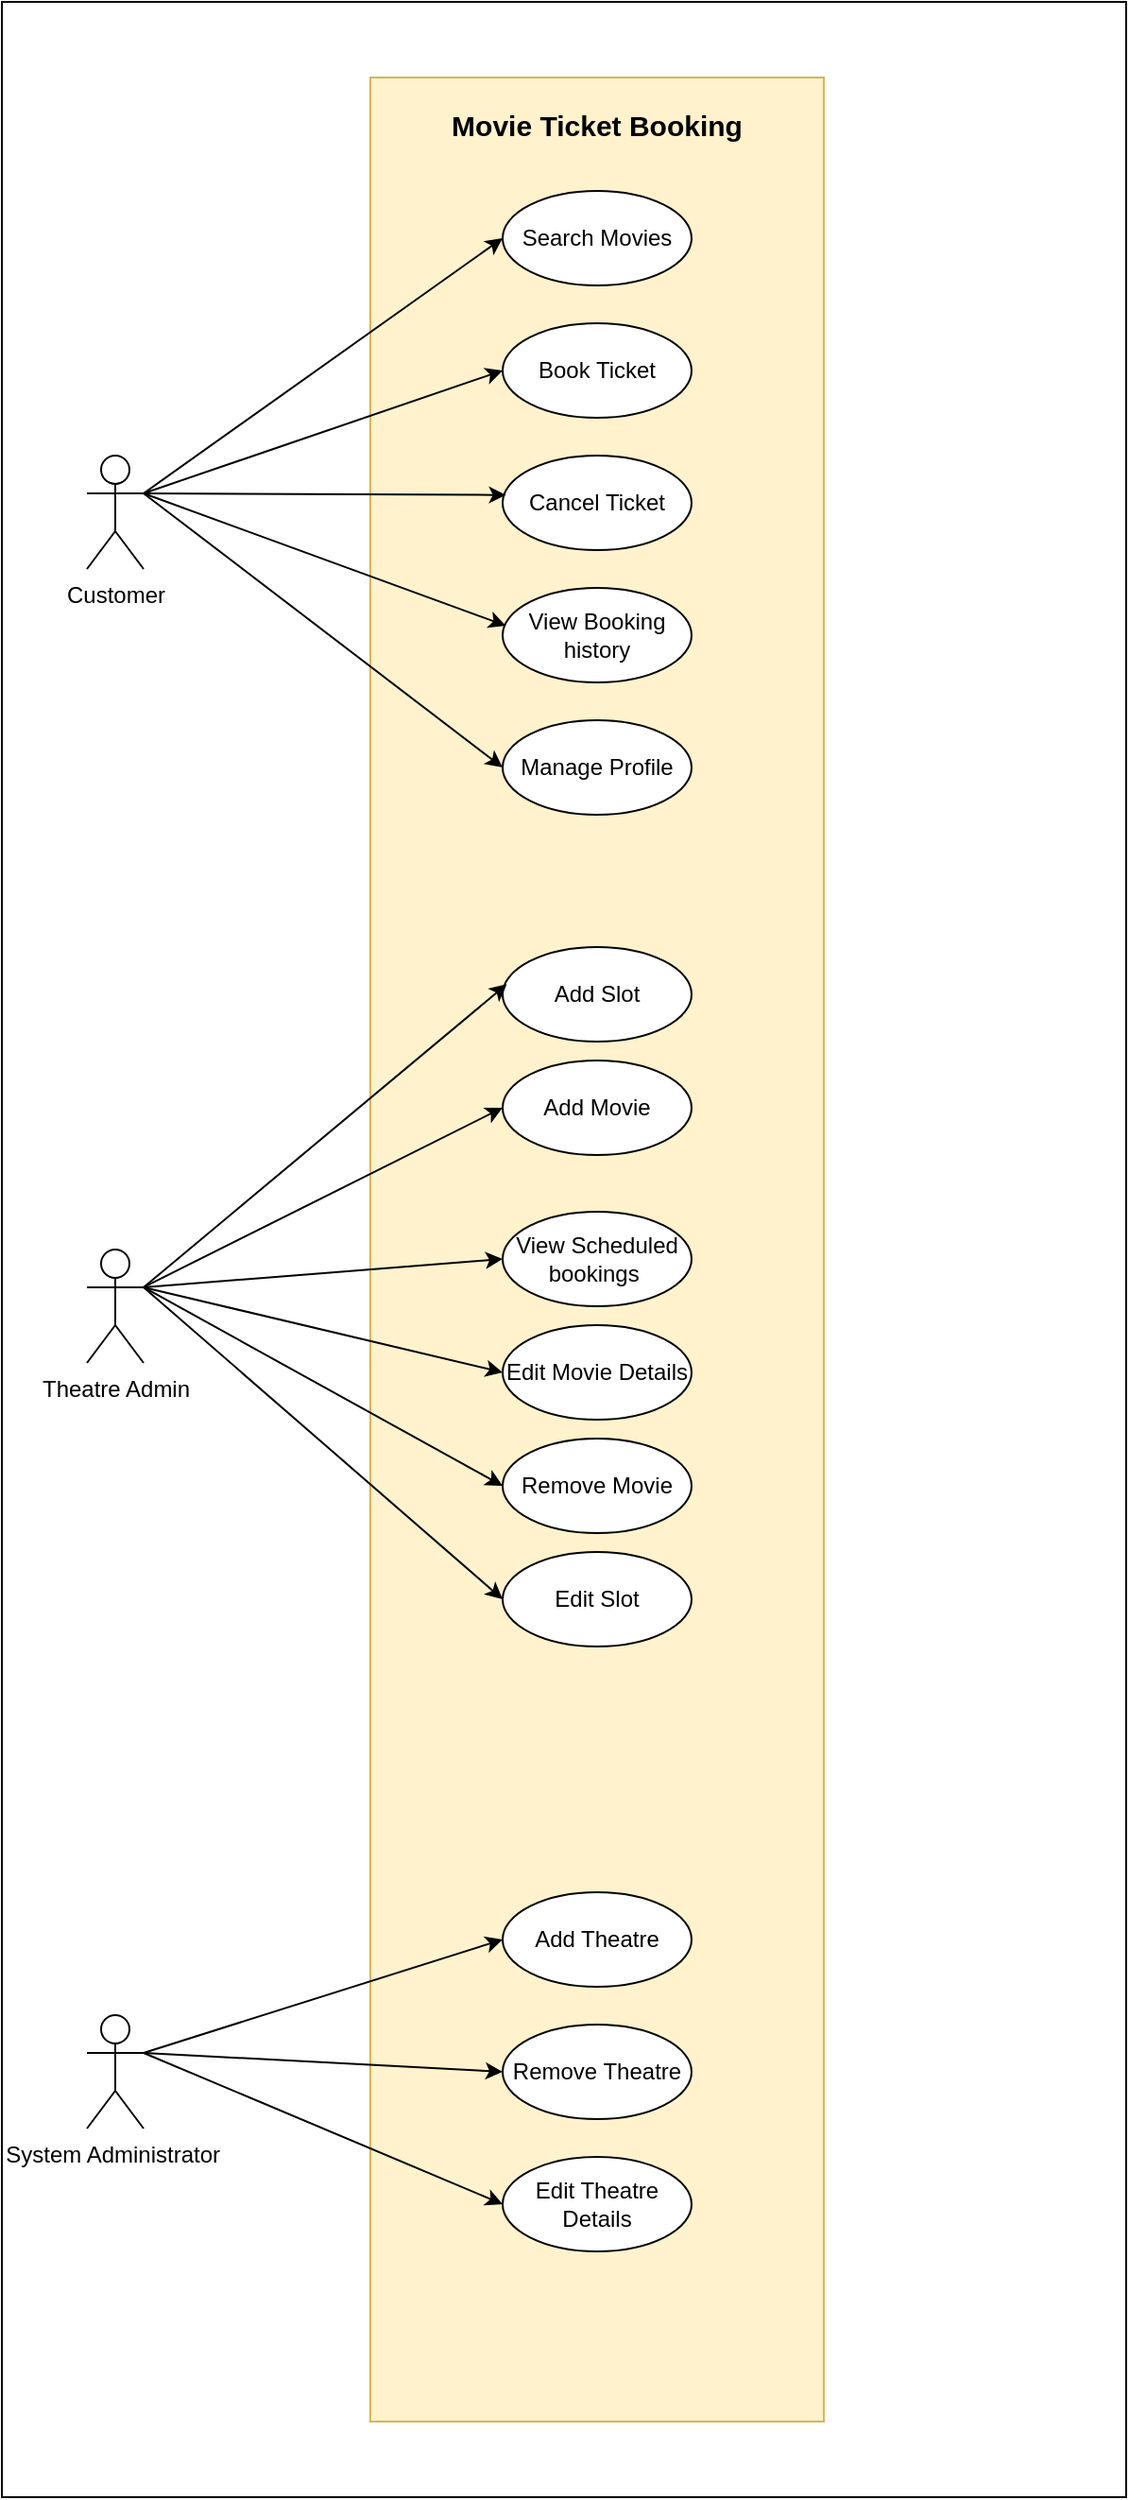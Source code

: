 <mxfile version="23.1.1" type="github" pages="2">
  <diagram name="Page-1" id="rpOGyQDT9RvItj2ISRuF">
    <mxGraphModel dx="1137" dy="676" grid="1" gridSize="10" guides="1" tooltips="1" connect="1" arrows="1" fold="1" page="1" pageScale="1" pageWidth="827" pageHeight="1169" math="0" shadow="0">
      <root>
        <mxCell id="0" />
        <mxCell id="1" parent="0" />
        <mxCell id="u0Y3Z8oXqT2Pup6am5xu-15" value="" style="rounded=0;whiteSpace=wrap;html=1;" parent="1" vertex="1">
          <mxGeometry x="155" width="595" height="1320" as="geometry" />
        </mxCell>
        <mxCell id="ArjMrXQ489HIKMiuhsJ--1" value="" style="rounded=0;whiteSpace=wrap;html=1;fillColor=#fff2cc;strokeColor=#d6b656;" parent="1" vertex="1">
          <mxGeometry x="350" y="40" width="240" height="1240" as="geometry" />
        </mxCell>
        <mxCell id="ArjMrXQ489HIKMiuhsJ--2" value="&lt;b&gt;&lt;font style=&quot;font-size: 15px;&quot;&gt;Movie Ticket Booking&lt;/font&gt;&lt;/b&gt;" style="text;html=1;strokeColor=none;fillColor=none;align=center;verticalAlign=middle;whiteSpace=wrap;rounded=0;" parent="1" vertex="1">
          <mxGeometry x="380" y="50" width="180" height="30" as="geometry" />
        </mxCell>
        <mxCell id="ArjMrXQ489HIKMiuhsJ--3" value="Customer&lt;br&gt;" style="shape=umlActor;verticalLabelPosition=bottom;verticalAlign=top;html=1;outlineConnect=0;comic=0;" parent="1" vertex="1">
          <mxGeometry x="200" y="240" width="30" height="60" as="geometry" />
        </mxCell>
        <mxCell id="ArjMrXQ489HIKMiuhsJ--4" value="Search Movies" style="ellipse;whiteSpace=wrap;html=1;" parent="1" vertex="1">
          <mxGeometry x="420" y="100" width="100" height="50" as="geometry" />
        </mxCell>
        <mxCell id="ArjMrXQ489HIKMiuhsJ--5" value="Book Ticket" style="ellipse;whiteSpace=wrap;html=1;" parent="1" vertex="1">
          <mxGeometry x="420" y="170" width="100" height="50" as="geometry" />
        </mxCell>
        <mxCell id="ArjMrXQ489HIKMiuhsJ--6" value="Cancel Ticket" style="ellipse;whiteSpace=wrap;html=1;" parent="1" vertex="1">
          <mxGeometry x="420" y="240" width="100" height="50" as="geometry" />
        </mxCell>
        <mxCell id="ArjMrXQ489HIKMiuhsJ--7" value="" style="endArrow=classic;html=1;rounded=0;entryX=0;entryY=0.5;entryDx=0;entryDy=0;exitX=1;exitY=0.333;exitDx=0;exitDy=0;exitPerimeter=0;" parent="1" source="ArjMrXQ489HIKMiuhsJ--3" target="ArjMrXQ489HIKMiuhsJ--4" edge="1">
          <mxGeometry width="50" height="50" relative="1" as="geometry">
            <mxPoint x="240" y="200" as="sourcePoint" />
            <mxPoint x="290" y="150" as="targetPoint" />
          </mxGeometry>
        </mxCell>
        <mxCell id="ArjMrXQ489HIKMiuhsJ--8" value="" style="endArrow=classic;html=1;rounded=0;exitX=1;exitY=0.333;exitDx=0;exitDy=0;exitPerimeter=0;entryX=0;entryY=0.5;entryDx=0;entryDy=0;" parent="1" source="ArjMrXQ489HIKMiuhsJ--3" target="ArjMrXQ489HIKMiuhsJ--5" edge="1">
          <mxGeometry width="50" height="50" relative="1" as="geometry">
            <mxPoint x="410" y="270" as="sourcePoint" />
            <mxPoint x="460" y="220" as="targetPoint" />
          </mxGeometry>
        </mxCell>
        <mxCell id="ArjMrXQ489HIKMiuhsJ--9" value="" style="endArrow=classic;html=1;rounded=0;exitX=1;exitY=0.333;exitDx=0;exitDy=0;exitPerimeter=0;entryX=0.018;entryY=0.417;entryDx=0;entryDy=0;entryPerimeter=0;" parent="1" source="ArjMrXQ489HIKMiuhsJ--3" target="ArjMrXQ489HIKMiuhsJ--6" edge="1">
          <mxGeometry width="50" height="50" relative="1" as="geometry">
            <mxPoint x="410" y="270" as="sourcePoint" />
            <mxPoint x="460" y="220" as="targetPoint" />
          </mxGeometry>
        </mxCell>
        <mxCell id="ArjMrXQ489HIKMiuhsJ--10" value="Manage Profile" style="ellipse;whiteSpace=wrap;html=1;" parent="1" vertex="1">
          <mxGeometry x="420" y="380" width="100" height="50" as="geometry" />
        </mxCell>
        <mxCell id="ArjMrXQ489HIKMiuhsJ--11" value="View Booking history" style="ellipse;whiteSpace=wrap;html=1;" parent="1" vertex="1">
          <mxGeometry x="420" y="310" width="100" height="50" as="geometry" />
        </mxCell>
        <mxCell id="ArjMrXQ489HIKMiuhsJ--12" value="" style="endArrow=classic;html=1;rounded=0;entryX=0;entryY=0.5;entryDx=0;entryDy=0;exitX=1;exitY=0.333;exitDx=0;exitDy=0;exitPerimeter=0;" parent="1" source="ArjMrXQ489HIKMiuhsJ--3" target="ArjMrXQ489HIKMiuhsJ--10" edge="1">
          <mxGeometry width="50" height="50" relative="1" as="geometry">
            <mxPoint x="240" y="200" as="sourcePoint" />
            <mxPoint x="460" y="290" as="targetPoint" />
          </mxGeometry>
        </mxCell>
        <mxCell id="ArjMrXQ489HIKMiuhsJ--13" value="" style="endArrow=classic;html=1;rounded=0;entryX=0.017;entryY=0.4;entryDx=0;entryDy=0;entryPerimeter=0;exitX=1;exitY=0.333;exitDx=0;exitDy=0;exitPerimeter=0;" parent="1" source="ArjMrXQ489HIKMiuhsJ--3" target="ArjMrXQ489HIKMiuhsJ--11" edge="1">
          <mxGeometry width="50" height="50" relative="1" as="geometry">
            <mxPoint x="240" y="200" as="sourcePoint" />
            <mxPoint x="460" y="290" as="targetPoint" />
          </mxGeometry>
        </mxCell>
        <mxCell id="ArjMrXQ489HIKMiuhsJ--19" value="Theatre Admin" style="shape=umlActor;verticalLabelPosition=bottom;verticalAlign=top;html=1;outlineConnect=0;" parent="1" vertex="1">
          <mxGeometry x="200" y="660" width="30" height="60" as="geometry" />
        </mxCell>
        <mxCell id="ArjMrXQ489HIKMiuhsJ--20" value="Add Movie" style="ellipse;whiteSpace=wrap;html=1;" parent="1" vertex="1">
          <mxGeometry x="420" y="560" width="100" height="50" as="geometry" />
        </mxCell>
        <mxCell id="ArjMrXQ489HIKMiuhsJ--21" value="Remove Movie" style="ellipse;whiteSpace=wrap;html=1;" parent="1" vertex="1">
          <mxGeometry x="420" y="760" width="100" height="50" as="geometry" />
        </mxCell>
        <mxCell id="ArjMrXQ489HIKMiuhsJ--22" value="" style="endArrow=classic;html=1;rounded=0;exitX=1;exitY=0.333;exitDx=0;exitDy=0;exitPerimeter=0;entryX=0;entryY=0.5;entryDx=0;entryDy=0;" parent="1" source="ArjMrXQ489HIKMiuhsJ--19" target="ArjMrXQ489HIKMiuhsJ--20" edge="1">
          <mxGeometry width="50" height="50" relative="1" as="geometry">
            <mxPoint x="410" y="550" as="sourcePoint" />
            <mxPoint x="460" y="500" as="targetPoint" />
          </mxGeometry>
        </mxCell>
        <mxCell id="ArjMrXQ489HIKMiuhsJ--23" value="" style="endArrow=classic;html=1;rounded=0;exitX=1;exitY=0.333;exitDx=0;exitDy=0;exitPerimeter=0;entryX=0;entryY=0.5;entryDx=0;entryDy=0;" parent="1" source="ArjMrXQ489HIKMiuhsJ--19" target="ArjMrXQ489HIKMiuhsJ--21" edge="1">
          <mxGeometry width="50" height="50" relative="1" as="geometry">
            <mxPoint x="410" y="550" as="sourcePoint" />
            <mxPoint x="460" y="500" as="targetPoint" />
          </mxGeometry>
        </mxCell>
        <mxCell id="ArjMrXQ489HIKMiuhsJ--24" value="Edit Movie Details" style="ellipse;whiteSpace=wrap;html=1;" parent="1" vertex="1">
          <mxGeometry x="420" y="700" width="100" height="50" as="geometry" />
        </mxCell>
        <mxCell id="ArjMrXQ489HIKMiuhsJ--25" value="" style="endArrow=classic;html=1;rounded=0;exitX=1;exitY=0.333;exitDx=0;exitDy=0;exitPerimeter=0;entryX=0;entryY=0.5;entryDx=0;entryDy=0;" parent="1" source="ArjMrXQ489HIKMiuhsJ--19" target="ArjMrXQ489HIKMiuhsJ--24" edge="1">
          <mxGeometry width="50" height="50" relative="1" as="geometry">
            <mxPoint x="410" y="710" as="sourcePoint" />
            <mxPoint x="460" y="660" as="targetPoint" />
          </mxGeometry>
        </mxCell>
        <mxCell id="ArjMrXQ489HIKMiuhsJ--27" value="View Scheduled bookings&amp;nbsp;" style="ellipse;whiteSpace=wrap;html=1;" parent="1" vertex="1">
          <mxGeometry x="420" y="640" width="100" height="50" as="geometry" />
        </mxCell>
        <mxCell id="ArjMrXQ489HIKMiuhsJ--28" value="" style="endArrow=classic;html=1;rounded=0;exitX=1;exitY=0.333;exitDx=0;exitDy=0;exitPerimeter=0;entryX=0;entryY=0.5;entryDx=0;entryDy=0;" parent="1" source="ArjMrXQ489HIKMiuhsJ--19" target="ArjMrXQ489HIKMiuhsJ--27" edge="1">
          <mxGeometry width="50" height="50" relative="1" as="geometry">
            <mxPoint x="410" y="710" as="sourcePoint" />
            <mxPoint x="460" y="660" as="targetPoint" />
          </mxGeometry>
        </mxCell>
        <mxCell id="ArjMrXQ489HIKMiuhsJ--30" value="Add Slot" style="ellipse;whiteSpace=wrap;html=1;" parent="1" vertex="1">
          <mxGeometry x="420" y="500" width="100" height="50" as="geometry" />
        </mxCell>
        <mxCell id="ArjMrXQ489HIKMiuhsJ--31" value="Edit Slot" style="ellipse;whiteSpace=wrap;html=1;" parent="1" vertex="1">
          <mxGeometry x="420" y="820" width="100" height="50" as="geometry" />
        </mxCell>
        <mxCell id="ArjMrXQ489HIKMiuhsJ--32" value="" style="endArrow=classic;html=1;rounded=0;exitX=1;exitY=0.333;exitDx=0;exitDy=0;exitPerimeter=0;entryX=0.022;entryY=0.393;entryDx=0;entryDy=0;entryPerimeter=0;" parent="1" source="ArjMrXQ489HIKMiuhsJ--19" target="ArjMrXQ489HIKMiuhsJ--30" edge="1">
          <mxGeometry width="50" height="50" relative="1" as="geometry">
            <mxPoint x="410" y="750" as="sourcePoint" />
            <mxPoint x="460" y="700" as="targetPoint" />
          </mxGeometry>
        </mxCell>
        <mxCell id="ArjMrXQ489HIKMiuhsJ--33" value="" style="endArrow=classic;html=1;rounded=0;exitX=1;exitY=0.333;exitDx=0;exitDy=0;exitPerimeter=0;entryX=0;entryY=0.5;entryDx=0;entryDy=0;" parent="1" source="ArjMrXQ489HIKMiuhsJ--19" target="ArjMrXQ489HIKMiuhsJ--31" edge="1">
          <mxGeometry width="50" height="50" relative="1" as="geometry">
            <mxPoint x="410" y="750" as="sourcePoint" />
            <mxPoint x="460" y="700" as="targetPoint" />
          </mxGeometry>
        </mxCell>
        <mxCell id="u0Y3Z8oXqT2Pup6am5xu-1" value="System Administrator&amp;nbsp;" style="shape=umlActor;verticalLabelPosition=bottom;verticalAlign=top;html=1;outlineConnect=0;" parent="1" vertex="1">
          <mxGeometry x="200" y="1065" width="30" height="60" as="geometry" />
        </mxCell>
        <mxCell id="u0Y3Z8oXqT2Pup6am5xu-2" value="Add Theatre" style="ellipse;whiteSpace=wrap;html=1;" parent="1" vertex="1">
          <mxGeometry x="420" y="1000" width="100" height="50" as="geometry" />
        </mxCell>
        <mxCell id="u0Y3Z8oXqT2Pup6am5xu-3" value="Remove Theatre" style="ellipse;whiteSpace=wrap;html=1;" parent="1" vertex="1">
          <mxGeometry x="420" y="1070" width="100" height="50" as="geometry" />
        </mxCell>
        <mxCell id="u0Y3Z8oXqT2Pup6am5xu-5" value="Edit Theatre Details" style="ellipse;whiteSpace=wrap;html=1;" parent="1" vertex="1">
          <mxGeometry x="420" y="1140" width="100" height="50" as="geometry" />
        </mxCell>
        <mxCell id="u0Y3Z8oXqT2Pup6am5xu-11" value="" style="endArrow=classic;html=1;rounded=0;entryX=0;entryY=0.5;entryDx=0;entryDy=0;exitX=1;exitY=0.333;exitDx=0;exitDy=0;exitPerimeter=0;" parent="1" source="u0Y3Z8oXqT2Pup6am5xu-1" target="u0Y3Z8oXqT2Pup6am5xu-2" edge="1">
          <mxGeometry width="50" height="50" relative="1" as="geometry">
            <mxPoint x="290" y="1115" as="sourcePoint" />
            <mxPoint x="340" y="1065" as="targetPoint" />
          </mxGeometry>
        </mxCell>
        <mxCell id="u0Y3Z8oXqT2Pup6am5xu-12" value="" style="endArrow=classic;html=1;rounded=0;entryX=0;entryY=0.5;entryDx=0;entryDy=0;exitX=1;exitY=0.333;exitDx=0;exitDy=0;exitPerimeter=0;" parent="1" source="u0Y3Z8oXqT2Pup6am5xu-1" target="u0Y3Z8oXqT2Pup6am5xu-3" edge="1">
          <mxGeometry width="50" height="50" relative="1" as="geometry">
            <mxPoint x="330" y="1140" as="sourcePoint" />
            <mxPoint x="380" y="1090" as="targetPoint" />
          </mxGeometry>
        </mxCell>
        <mxCell id="u0Y3Z8oXqT2Pup6am5xu-13" value="" style="endArrow=classic;html=1;rounded=0;entryX=0;entryY=0.5;entryDx=0;entryDy=0;exitX=1;exitY=0.333;exitDx=0;exitDy=0;exitPerimeter=0;" parent="1" source="u0Y3Z8oXqT2Pup6am5xu-1" target="u0Y3Z8oXqT2Pup6am5xu-5" edge="1">
          <mxGeometry width="50" height="50" relative="1" as="geometry">
            <mxPoint x="300" y="1180" as="sourcePoint" />
            <mxPoint x="340" y="1150" as="targetPoint" />
          </mxGeometry>
        </mxCell>
      </root>
    </mxGraphModel>
  </diagram>
  <diagram id="9rwx_Wj0N8vKIkJjqyVu" name="Page-2">
    <mxGraphModel dx="1964" dy="1845" grid="1" gridSize="10" guides="1" tooltips="1" connect="1" arrows="1" fold="1" page="1" pageScale="1" pageWidth="827" pageHeight="1169" math="0" shadow="0">
      <root>
        <mxCell id="0" />
        <mxCell id="1" parent="0" />
        <mxCell id="FAJxj6uEZD9glTGLpSgn-13" style="rounded=0;orthogonalLoop=1;jettySize=auto;html=1;entryX=0;entryY=0.5;entryDx=0;entryDy=0;" parent="1" source="FAJxj6uEZD9glTGLpSgn-1" target="FAJxj6uEZD9glTGLpSgn-10" edge="1">
          <mxGeometry relative="1" as="geometry" />
        </mxCell>
        <mxCell id="FAJxj6uEZD9glTGLpSgn-1" value="Movie Show" style="rounded=0;whiteSpace=wrap;html=1;fillColor=#dae8fc;strokeColor=#6c8ebf;" parent="1" vertex="1">
          <mxGeometry x="314" y="250" width="120" height="60" as="geometry" />
        </mxCell>
        <mxCell id="FAJxj6uEZD9glTGLpSgn-37" style="edgeStyle=orthogonalEdgeStyle;rounded=0;orthogonalLoop=1;jettySize=auto;html=1;entryX=1;entryY=0.5;entryDx=0;entryDy=0;exitX=0;exitY=0.5;exitDx=0;exitDy=0;" parent="1" target="FAJxj6uEZD9glTGLpSgn-32" edge="1" source="FAJxj6uEZD9glTGLpSgn-2">
          <mxGeometry relative="1" as="geometry">
            <mxPoint x="160" y="25.86" as="sourcePoint" />
            <mxPoint x="118.284" y="-49.998" as="targetPoint" />
            <Array as="points">
              <mxPoint x="194" y="26" />
              <mxPoint x="125" y="26" />
              <mxPoint x="125" y="-20" />
              <mxPoint x="90" y="-20" />
              <mxPoint x="90" y="-60" />
            </Array>
          </mxGeometry>
        </mxCell>
        <mxCell id="FAJxj6uEZD9glTGLpSgn-40" style="edgeStyle=orthogonalEdgeStyle;rounded=0;orthogonalLoop=1;jettySize=auto;html=1;" parent="1" source="FAJxj6uEZD9glTGLpSgn-2" target="FAJxj6uEZD9glTGLpSgn-34" edge="1">
          <mxGeometry relative="1" as="geometry">
            <Array as="points">
              <mxPoint x="230" y="-10" />
              <mxPoint x="294" y="-10" />
            </Array>
          </mxGeometry>
        </mxCell>
        <mxCell id="FRrUPI4zNOP217x3GCxh-6" style="edgeStyle=orthogonalEdgeStyle;rounded=0;orthogonalLoop=1;jettySize=auto;html=1;entryX=0.5;entryY=1;entryDx=0;entryDy=0;" parent="1" source="FAJxj6uEZD9glTGLpSgn-34" target="FAJxj6uEZD9glTGLpSgn-35" edge="1">
          <mxGeometry relative="1" as="geometry">
            <Array as="points">
              <mxPoint x="200" y="-38" />
              <mxPoint x="255" y="-38" />
            </Array>
          </mxGeometry>
        </mxCell>
        <mxCell id="FRrUPI4zNOP217x3GCxh-22" style="edgeStyle=orthogonalEdgeStyle;rounded=0;orthogonalLoop=1;jettySize=auto;html=1;" parent="1" source="FAJxj6uEZD9glTGLpSgn-2" target="FRrUPI4zNOP217x3GCxh-21" edge="1">
          <mxGeometry relative="1" as="geometry" />
        </mxCell>
        <mxCell id="FRrUPI4zNOP217x3GCxh-23" style="edgeStyle=orthogonalEdgeStyle;rounded=0;orthogonalLoop=1;jettySize=auto;html=1;entryX=0.5;entryY=1;entryDx=0;entryDy=0;" parent="1" source="FAJxj6uEZD9glTGLpSgn-2" target="FRrUPI4zNOP217x3GCxh-20" edge="1">
          <mxGeometry relative="1" as="geometry">
            <Array as="points">
              <mxPoint x="150" y="-75" />
              <mxPoint x="80" y="-75" />
            </Array>
          </mxGeometry>
        </mxCell>
        <mxCell id="FAJxj6uEZD9glTGLpSgn-2" value="Customer" style="rounded=0;whiteSpace=wrap;html=1;fillColor=#dae8fc;strokeColor=#6c8ebf;" parent="1" vertex="1">
          <mxGeometry x="170" width="120" height="60" as="geometry" />
        </mxCell>
        <mxCell id="FAJxj6uEZD9glTGLpSgn-52" style="edgeStyle=orthogonalEdgeStyle;rounded=0;orthogonalLoop=1;jettySize=auto;html=1;entryX=0;entryY=0.5;entryDx=0;entryDy=0;" parent="1" source="FAJxj6uEZD9glTGLpSgn-3" target="FAJxj6uEZD9glTGLpSgn-51" edge="1">
          <mxGeometry relative="1" as="geometry">
            <Array as="points">
              <mxPoint x="730" y="190" />
            </Array>
          </mxGeometry>
        </mxCell>
        <mxCell id="FAJxj6uEZD9glTGLpSgn-54" style="edgeStyle=orthogonalEdgeStyle;rounded=0;orthogonalLoop=1;jettySize=auto;html=1;" parent="1" source="FAJxj6uEZD9glTGLpSgn-3" target="FAJxj6uEZD9glTGLpSgn-49" edge="1">
          <mxGeometry relative="1" as="geometry" />
        </mxCell>
        <mxCell id="jMHmI-cRYMjAyGBczA-L-2" style="rounded=0;orthogonalLoop=1;jettySize=auto;html=1;exitX=0.75;exitY=1;exitDx=0;exitDy=0;entryX=0;entryY=0;entryDx=0;entryDy=0;" edge="1" parent="1" source="FAJxj6uEZD9glTGLpSgn-3" target="jMHmI-cRYMjAyGBczA-L-1">
          <mxGeometry relative="1" as="geometry" />
        </mxCell>
        <mxCell id="FAJxj6uEZD9glTGLpSgn-3" value="Theatre" style="rounded=0;whiteSpace=wrap;html=1;fillColor=#dae8fc;strokeColor=#6c8ebf;" parent="1" vertex="1">
          <mxGeometry x="660" y="250" width="120" height="60" as="geometry" />
        </mxCell>
        <mxCell id="FAJxj6uEZD9glTGLpSgn-63" style="edgeStyle=orthogonalEdgeStyle;rounded=0;orthogonalLoop=1;jettySize=auto;html=1;entryX=0.5;entryY=1;entryDx=0;entryDy=0;" parent="1" source="FAJxj6uEZD9glTGLpSgn-5" target="FAJxj6uEZD9glTGLpSgn-60" edge="1">
          <mxGeometry relative="1" as="geometry">
            <Array as="points">
              <mxPoint x="620" y="20" />
              <mxPoint x="560" y="20" />
            </Array>
          </mxGeometry>
        </mxCell>
        <mxCell id="FAJxj6uEZD9glTGLpSgn-64" style="edgeStyle=orthogonalEdgeStyle;rounded=0;orthogonalLoop=1;jettySize=auto;html=1;entryX=0.5;entryY=1;entryDx=0;entryDy=0;" parent="1" source="FAJxj6uEZD9glTGLpSgn-5" edge="1">
          <mxGeometry relative="1" as="geometry">
            <mxPoint x="670" y="-50" as="targetPoint" />
            <Array as="points">
              <mxPoint x="670" y="20" />
              <mxPoint x="670" y="20" />
            </Array>
          </mxGeometry>
        </mxCell>
        <mxCell id="FAJxj6uEZD9glTGLpSgn-65" style="edgeStyle=orthogonalEdgeStyle;rounded=0;orthogonalLoop=1;jettySize=auto;html=1;" parent="1" source="FAJxj6uEZD9glTGLpSgn-5" target="FAJxj6uEZD9glTGLpSgn-62" edge="1">
          <mxGeometry relative="1" as="geometry" />
        </mxCell>
        <mxCell id="FRrUPI4zNOP217x3GCxh-18" style="edgeStyle=orthogonalEdgeStyle;rounded=0;orthogonalLoop=1;jettySize=auto;html=1;" parent="1" source="FAJxj6uEZD9glTGLpSgn-5" target="FRrUPI4zNOP217x3GCxh-17" edge="1">
          <mxGeometry relative="1" as="geometry">
            <Array as="points">
              <mxPoint x="800" y="90" />
              <mxPoint x="800" y="35" />
            </Array>
          </mxGeometry>
        </mxCell>
        <mxCell id="FAJxj6uEZD9glTGLpSgn-5" value="Movie" style="rounded=0;whiteSpace=wrap;html=1;fillColor=#dae8fc;strokeColor=#6c8ebf;" parent="1" vertex="1">
          <mxGeometry x="610" y="40" width="120" height="60" as="geometry" />
        </mxCell>
        <mxCell id="FRrUPI4zNOP217x3GCxh-3" style="edgeStyle=orthogonalEdgeStyle;rounded=0;orthogonalLoop=1;jettySize=auto;html=1;entryX=1;entryY=0.5;entryDx=0;entryDy=0;" parent="1" source="FAJxj6uEZD9glTGLpSgn-6" target="FAJxj6uEZD9glTGLpSgn-42" edge="1">
          <mxGeometry relative="1" as="geometry" />
        </mxCell>
        <mxCell id="FRrUPI4zNOP217x3GCxh-4" style="edgeStyle=orthogonalEdgeStyle;rounded=0;orthogonalLoop=1;jettySize=auto;html=1;entryX=1;entryY=0.5;entryDx=0;entryDy=0;" parent="1" source="FAJxj6uEZD9glTGLpSgn-6" target="FAJxj6uEZD9glTGLpSgn-43" edge="1">
          <mxGeometry relative="1" as="geometry">
            <Array as="points">
              <mxPoint x="10" y="335" />
            </Array>
          </mxGeometry>
        </mxCell>
        <mxCell id="FRrUPI4zNOP217x3GCxh-5" style="edgeStyle=orthogonalEdgeStyle;rounded=0;orthogonalLoop=1;jettySize=auto;html=1;entryX=1;entryY=0.5;entryDx=0;entryDy=0;" parent="1" source="FAJxj6uEZD9glTGLpSgn-6" target="FAJxj6uEZD9glTGLpSgn-41" edge="1">
          <mxGeometry relative="1" as="geometry">
            <Array as="points">
              <mxPoint x="60" y="230" />
              <mxPoint x="-25" y="230" />
              <mxPoint x="-25" y="175" />
            </Array>
          </mxGeometry>
        </mxCell>
        <mxCell id="FRrUPI4zNOP217x3GCxh-24" style="edgeStyle=orthogonalEdgeStyle;rounded=0;orthogonalLoop=1;jettySize=auto;html=1;entryX=1;entryY=0.5;entryDx=0;entryDy=0;" parent="1" source="FAJxj6uEZD9glTGLpSgn-6" target="FRrUPI4zNOP217x3GCxh-25" edge="1">
          <mxGeometry relative="1" as="geometry">
            <mxPoint x="60" y="380" as="targetPoint" />
            <Array as="points">
              <mxPoint x="60" y="395" />
            </Array>
          </mxGeometry>
        </mxCell>
        <mxCell id="FAJxj6uEZD9glTGLpSgn-6" value="System Administrator&amp;nbsp;" style="rounded=0;whiteSpace=wrap;html=1;fillColor=#dae8fc;strokeColor=#6c8ebf;" parent="1" vertex="1">
          <mxGeometry y="250" width="120" height="60" as="geometry" />
        </mxCell>
        <mxCell id="FAJxj6uEZD9glTGLpSgn-7" value="has" style="rhombus;whiteSpace=wrap;html=1;fillColor=#d5e8d4;strokeColor=#82b366;" parent="1" vertex="1">
          <mxGeometry x="395" y="120" width="80" height="50" as="geometry" />
        </mxCell>
        <mxCell id="FAJxj6uEZD9glTGLpSgn-8" value="manages" style="rhombus;whiteSpace=wrap;html=1;fillColor=#d5e8d4;strokeColor=#82b366;" parent="1" vertex="1">
          <mxGeometry x="180" y="255" width="80" height="50" as="geometry" />
        </mxCell>
        <mxCell id="FAJxj6uEZD9glTGLpSgn-12" style="edgeStyle=orthogonalEdgeStyle;rounded=0;orthogonalLoop=1;jettySize=auto;html=1;entryX=0;entryY=0.5;entryDx=0;entryDy=0;" parent="1" source="FAJxj6uEZD9glTGLpSgn-10" target="FAJxj6uEZD9glTGLpSgn-3" edge="1">
          <mxGeometry relative="1" as="geometry">
            <Array as="points">
              <mxPoint x="590" y="280" />
              <mxPoint x="590" y="280" />
            </Array>
          </mxGeometry>
        </mxCell>
        <mxCell id="FAJxj6uEZD9glTGLpSgn-10" value="run it" style="rhombus;whiteSpace=wrap;html=1;fillColor=#d5e8d4;strokeColor=#82b366;" parent="1" vertex="1">
          <mxGeometry x="475" y="255" width="80" height="50" as="geometry" />
        </mxCell>
        <mxCell id="FAJxj6uEZD9glTGLpSgn-11" value="books ticket for" style="rhombus;whiteSpace=wrap;html=1;fillColor=#d5e8d4;strokeColor=#82b366;" parent="1" vertex="1">
          <mxGeometry x="316" y="15" width="116" height="50" as="geometry" />
        </mxCell>
        <mxCell id="FAJxj6uEZD9glTGLpSgn-17" value="" style="endArrow=none;html=1;rounded=0;exitX=1;exitY=0.5;exitDx=0;exitDy=0;entryX=0;entryY=0.5;entryDx=0;entryDy=0;" parent="1" source="FAJxj6uEZD9glTGLpSgn-2" target="FAJxj6uEZD9glTGLpSgn-11" edge="1">
          <mxGeometry width="50" height="50" relative="1" as="geometry">
            <mxPoint x="350" y="230" as="sourcePoint" />
            <mxPoint x="400" y="180" as="targetPoint" />
          </mxGeometry>
        </mxCell>
        <mxCell id="FAJxj6uEZD9glTGLpSgn-18" value="" style="endArrow=classic;html=1;rounded=0;exitX=0.5;exitY=1;exitDx=0;exitDy=0;entryX=0.5;entryY=0;entryDx=0;entryDy=0;" parent="1" source="FAJxj6uEZD9glTGLpSgn-11" target="FAJxj6uEZD9glTGLpSgn-1" edge="1">
          <mxGeometry width="50" height="50" relative="1" as="geometry">
            <mxPoint x="350" y="230" as="sourcePoint" />
            <mxPoint x="400" y="180" as="targetPoint" />
          </mxGeometry>
        </mxCell>
        <mxCell id="FAJxj6uEZD9glTGLpSgn-19" value="" style="endArrow=classic;html=1;rounded=0;entryX=0;entryY=0.5;entryDx=0;entryDy=0;exitX=0.5;exitY=0;exitDx=0;exitDy=0;" parent="1" source="FAJxj6uEZD9glTGLpSgn-7" target="FAJxj6uEZD9glTGLpSgn-5" edge="1">
          <mxGeometry width="50" height="50" relative="1" as="geometry">
            <mxPoint x="510" y="230" as="sourcePoint" />
            <mxPoint x="560" y="180" as="targetPoint" />
            <Array as="points">
              <mxPoint x="435" y="70" />
            </Array>
          </mxGeometry>
        </mxCell>
        <mxCell id="FAJxj6uEZD9glTGLpSgn-20" value="" style="endArrow=none;html=1;rounded=0;entryX=0.5;entryY=1;entryDx=0;entryDy=0;exitX=1;exitY=0;exitDx=0;exitDy=0;" parent="1" source="FAJxj6uEZD9glTGLpSgn-1" target="FAJxj6uEZD9glTGLpSgn-7" edge="1">
          <mxGeometry width="50" height="50" relative="1" as="geometry">
            <mxPoint x="510" y="230" as="sourcePoint" />
            <mxPoint x="560" y="180" as="targetPoint" />
          </mxGeometry>
        </mxCell>
        <mxCell id="FAJxj6uEZD9glTGLpSgn-58" style="edgeStyle=orthogonalEdgeStyle;rounded=0;orthogonalLoop=1;jettySize=auto;html=1;entryX=0.5;entryY=0;entryDx=0;entryDy=0;" parent="1" source="FAJxj6uEZD9glTGLpSgn-23" target="FAJxj6uEZD9glTGLpSgn-47" edge="1">
          <mxGeometry relative="1" as="geometry" />
        </mxCell>
        <mxCell id="FAJxj6uEZD9glTGLpSgn-59" style="edgeStyle=orthogonalEdgeStyle;rounded=0;orthogonalLoop=1;jettySize=auto;html=1;entryX=0.5;entryY=0;entryDx=0;entryDy=0;" parent="1" source="FAJxj6uEZD9glTGLpSgn-23" target="FAJxj6uEZD9glTGLpSgn-46" edge="1">
          <mxGeometry relative="1" as="geometry">
            <Array as="points">
              <mxPoint x="770" y="570" />
              <mxPoint x="790" y="570" />
            </Array>
          </mxGeometry>
        </mxCell>
        <mxCell id="FAJxj6uEZD9glTGLpSgn-23" value="Screen" style="rounded=0;whiteSpace=wrap;html=1;fillColor=#dae8fc;strokeColor=#6c8ebf;" parent="1" vertex="1">
          <mxGeometry x="660" y="460" width="120" height="60" as="geometry" />
        </mxCell>
        <mxCell id="FAJxj6uEZD9glTGLpSgn-24" value="has" style="rhombus;whiteSpace=wrap;html=1;fillColor=#d5e8d4;strokeColor=#82b366;" parent="1" vertex="1">
          <mxGeometry x="685" y="355" width="70" height="45" as="geometry" />
        </mxCell>
        <mxCell id="FAJxj6uEZD9glTGLpSgn-25" value="" style="endArrow=none;html=1;rounded=0;entryX=0.5;entryY=1;entryDx=0;entryDy=0;exitX=0.5;exitY=0;exitDx=0;exitDy=0;" parent="1" source="FAJxj6uEZD9glTGLpSgn-24" target="FAJxj6uEZD9glTGLpSgn-3" edge="1">
          <mxGeometry width="50" height="50" relative="1" as="geometry">
            <mxPoint x="650" y="300" as="sourcePoint" />
            <mxPoint x="700" y="250" as="targetPoint" />
          </mxGeometry>
        </mxCell>
        <mxCell id="FAJxj6uEZD9glTGLpSgn-26" value="" style="endArrow=classic;html=1;rounded=0;entryX=0.5;entryY=0;entryDx=0;entryDy=0;exitX=0.5;exitY=1;exitDx=0;exitDy=0;" parent="1" source="FAJxj6uEZD9glTGLpSgn-24" target="FAJxj6uEZD9glTGLpSgn-23" edge="1">
          <mxGeometry width="50" height="50" relative="1" as="geometry">
            <mxPoint x="650" y="300" as="sourcePoint" />
            <mxPoint x="700" y="250" as="targetPoint" />
          </mxGeometry>
        </mxCell>
        <mxCell id="FAJxj6uEZD9glTGLpSgn-27" value="" style="endArrow=none;html=1;rounded=0;entryX=1;entryY=0.5;entryDx=0;entryDy=0;exitX=0;exitY=0.5;exitDx=0;exitDy=0;" parent="1" source="FAJxj6uEZD9glTGLpSgn-1" target="FAJxj6uEZD9glTGLpSgn-8" edge="1">
          <mxGeometry width="50" height="50" relative="1" as="geometry">
            <mxPoint x="320" y="280" as="sourcePoint" />
            <mxPoint x="510" y="220" as="targetPoint" />
          </mxGeometry>
        </mxCell>
        <mxCell id="FAJxj6uEZD9glTGLpSgn-28" value="" style="endArrow=classic;html=1;rounded=0;entryX=1;entryY=0.5;entryDx=0;entryDy=0;exitX=0;exitY=0.5;exitDx=0;exitDy=0;" parent="1" source="FAJxj6uEZD9glTGLpSgn-8" target="FAJxj6uEZD9glTGLpSgn-6" edge="1">
          <mxGeometry width="50" height="50" relative="1" as="geometry">
            <mxPoint x="460" y="270" as="sourcePoint" />
            <mxPoint x="510" y="220" as="targetPoint" />
          </mxGeometry>
        </mxCell>
        <mxCell id="FAJxj6uEZD9glTGLpSgn-31" value="&lt;u&gt;customer_id&lt;/u&gt;" style="ellipse;whiteSpace=wrap;html=1;fillColor=#fff2cc;strokeColor=#d6b656;" parent="1" vertex="1">
          <mxGeometry x="-30" y="-135" width="80" height="50" as="geometry" />
        </mxCell>
        <mxCell id="FAJxj6uEZD9glTGLpSgn-32" value="customer_name" style="ellipse;whiteSpace=wrap;html=1;fillColor=#fff2cc;strokeColor=#d6b656;" parent="1" vertex="1">
          <mxGeometry x="-20" y="-185" width="100" height="40" as="geometry" />
        </mxCell>
        <mxCell id="FAJxj6uEZD9glTGLpSgn-33" value="dob" style="ellipse;whiteSpace=wrap;html=1;fillColor=#fff2cc;strokeColor=#d6b656;" parent="1" vertex="1">
          <mxGeometry x="130" y="-220" width="80" height="40" as="geometry" />
        </mxCell>
        <mxCell id="FAJxj6uEZD9glTGLpSgn-35" value="contact_number" style="ellipse;whiteSpace=wrap;html=1;fillColor=#fff2cc;strokeColor=#d6b656;" parent="1" vertex="1">
          <mxGeometry x="220" y="-230" width="110" height="60" as="geometry" />
        </mxCell>
        <mxCell id="FAJxj6uEZD9glTGLpSgn-36" style="edgeStyle=orthogonalEdgeStyle;rounded=0;orthogonalLoop=1;jettySize=auto;html=1;entryX=1.031;entryY=0.652;entryDx=0;entryDy=0;entryPerimeter=0;" parent="1" source="FAJxj6uEZD9glTGLpSgn-2" target="FAJxj6uEZD9glTGLpSgn-31" edge="1">
          <mxGeometry relative="1" as="geometry">
            <Array as="points">
              <mxPoint x="100" y="23" />
              <mxPoint x="100" y="23" />
            </Array>
          </mxGeometry>
        </mxCell>
        <mxCell id="FAJxj6uEZD9glTGLpSgn-38" style="edgeStyle=orthogonalEdgeStyle;rounded=0;orthogonalLoop=1;jettySize=auto;html=1;entryX=0.643;entryY=0.955;entryDx=0;entryDy=0;entryPerimeter=0;" parent="1" source="FAJxj6uEZD9glTGLpSgn-2" target="FAJxj6uEZD9glTGLpSgn-33" edge="1">
          <mxGeometry relative="1" as="geometry">
            <Array as="points">
              <mxPoint x="191" y="-40" />
              <mxPoint x="191" y="-40" />
            </Array>
          </mxGeometry>
        </mxCell>
        <mxCell id="FAJxj6uEZD9glTGLpSgn-41" value="username" style="ellipse;whiteSpace=wrap;html=1;fillColor=#fff2cc;strokeColor=#d6b656;" parent="1" vertex="1">
          <mxGeometry x="-120" y="150" width="70" height="50" as="geometry" />
        </mxCell>
        <mxCell id="FAJxj6uEZD9glTGLpSgn-42" value="password" style="ellipse;whiteSpace=wrap;html=1;fillColor=#fff2cc;strokeColor=#d6b656;" parent="1" vertex="1">
          <mxGeometry x="-120" y="230" width="70" height="50" as="geometry" />
        </mxCell>
        <mxCell id="FAJxj6uEZD9glTGLpSgn-43" value="&lt;u&gt;admin_id&lt;/u&gt;" style="ellipse;whiteSpace=wrap;html=1;fillColor=#fff2cc;strokeColor=#d6b656;" parent="1" vertex="1">
          <mxGeometry x="-120" y="305" width="70" height="50" as="geometry" />
        </mxCell>
        <mxCell id="FAJxj6uEZD9glTGLpSgn-46" value="&lt;u&gt;screen_number&lt;/u&gt;" style="ellipse;whiteSpace=wrap;html=1;fillColor=#fff2cc;strokeColor=#d6b656;" parent="1" vertex="1">
          <mxGeometry x="755" y="610" width="105" height="50" as="geometry" />
        </mxCell>
        <mxCell id="FAJxj6uEZD9glTGLpSgn-47" value="num_of_seats" style="ellipse;whiteSpace=wrap;html=1;fillColor=#fff2cc;strokeColor=#d6b656;" parent="1" vertex="1">
          <mxGeometry x="640" y="630" width="90" height="50" as="geometry" />
        </mxCell>
        <mxCell id="FAJxj6uEZD9glTGLpSgn-49" value="&lt;u&gt;theatre_id&lt;/u&gt;" style="ellipse;whiteSpace=wrap;html=1;fillColor=#fff2cc;strokeColor=#d6b656;" parent="1" vertex="1">
          <mxGeometry x="650" y="140" width="70" height="50" as="geometry" />
        </mxCell>
        <mxCell id="FAJxj6uEZD9glTGLpSgn-50" value="theatre_address" style="ellipse;whiteSpace=wrap;html=1;fillColor=#fff2cc;strokeColor=#d6b656;" parent="1" vertex="1">
          <mxGeometry x="870" y="180" width="100" height="50" as="geometry" />
        </mxCell>
        <mxCell id="FAJxj6uEZD9glTGLpSgn-51" value="theatre_name" style="ellipse;whiteSpace=wrap;html=1;fillColor=#fff2cc;strokeColor=#d6b656;" parent="1" vertex="1">
          <mxGeometry x="755" y="165" width="105" height="50" as="geometry" />
        </mxCell>
        <mxCell id="FAJxj6uEZD9glTGLpSgn-60" value="&lt;u&gt;movie_id&lt;/u&gt;" style="ellipse;whiteSpace=wrap;html=1;fillColor=#fff2cc;strokeColor=#d6b656;" parent="1" vertex="1">
          <mxGeometry x="520" y="-85" width="80" height="45" as="geometry" />
        </mxCell>
        <mxCell id="FAJxj6uEZD9glTGLpSgn-62" value="movie_description" style="ellipse;whiteSpace=wrap;html=1;fillColor=#fff2cc;strokeColor=#d6b656;" parent="1" vertex="1">
          <mxGeometry x="740" y="-70" width="100" height="50" as="geometry" />
        </mxCell>
        <mxCell id="FRrUPI4zNOP217x3GCxh-7" value="theatre_id" style="ellipse;whiteSpace=wrap;html=1;fillColor=#fff2cc;strokeColor=#d6b656;" parent="1" vertex="1">
          <mxGeometry x="490" y="340" width="80" height="60" as="geometry" />
        </mxCell>
        <mxCell id="FRrUPI4zNOP217x3GCxh-8" value="movie_id" style="ellipse;whiteSpace=wrap;html=1;fillColor=#fff2cc;strokeColor=#d6b656;" parent="1" vertex="1">
          <mxGeometry x="490" y="140" width="80" height="60" as="geometry" />
        </mxCell>
        <mxCell id="FRrUPI4zNOP217x3GCxh-9" value="show_date" style="ellipse;whiteSpace=wrap;html=1;fillColor=#fff2cc;strokeColor=#d6b656;" parent="1" vertex="1">
          <mxGeometry x="200" y="340" width="80" height="60" as="geometry" />
        </mxCell>
        <mxCell id="FRrUPI4zNOP217x3GCxh-10" value="show_time" style="ellipse;whiteSpace=wrap;html=1;fillColor=#fff2cc;strokeColor=#d6b656;" parent="1" vertex="1">
          <mxGeometry x="210" y="140" width="80" height="60" as="geometry" />
        </mxCell>
        <mxCell id="FRrUPI4zNOP217x3GCxh-12" value="theatre_city" style="ellipse;whiteSpace=wrap;html=1;fillColor=#fff2cc;strokeColor=#d6b656;" parent="1" vertex="1">
          <mxGeometry x="900" y="240" width="80" height="50" as="geometry" />
        </mxCell>
        <mxCell id="FRrUPI4zNOP217x3GCxh-14" value="username" style="ellipse;whiteSpace=wrap;html=1;fillColor=#fff2cc;strokeColor=#d6b656;" parent="1" vertex="1">
          <mxGeometry x="905" y="300" width="70" height="50" as="geometry" />
        </mxCell>
        <mxCell id="FRrUPI4zNOP217x3GCxh-15" value="password" style="ellipse;whiteSpace=wrap;html=1;fillColor=#fff2cc;strokeColor=#d6b656;" parent="1" vertex="1">
          <mxGeometry x="890" y="360" width="85" height="50" as="geometry" />
        </mxCell>
        <mxCell id="FRrUPI4zNOP217x3GCxh-16" value="movie_title" style="ellipse;whiteSpace=wrap;html=1;fillColor=#fff2cc;strokeColor=#d6b656;" parent="1" vertex="1">
          <mxGeometry x="635" y="-100" width="85" height="50" as="geometry" />
        </mxCell>
        <mxCell id="FRrUPI4zNOP217x3GCxh-17" value="movie_genre" style="ellipse;whiteSpace=wrap;html=1;fillColor=#fff2cc;strokeColor=#d6b656;" parent="1" vertex="1">
          <mxGeometry x="850" y="10" width="90" height="50" as="geometry" />
        </mxCell>
        <mxCell id="FRrUPI4zNOP217x3GCxh-20" value="password" style="ellipse;whiteSpace=wrap;html=1;fillColor=#fff2cc;strokeColor=#d6b656;" parent="1" vertex="1">
          <mxGeometry x="90" y="-180" width="80" height="40" as="geometry" />
        </mxCell>
        <mxCell id="FRrUPI4zNOP217x3GCxh-21" value="login_id" style="ellipse;whiteSpace=wrap;html=1;fillColor=#fff2cc;strokeColor=#d6b656;" parent="1" vertex="1">
          <mxGeometry x="-40" y="-82.5" width="80" height="40" as="geometry" />
        </mxCell>
        <mxCell id="FRrUPI4zNOP217x3GCxh-25" value="admin_name" style="ellipse;whiteSpace=wrap;html=1;fillColor=#fff2cc;strokeColor=#d6b656;" parent="1" vertex="1">
          <mxGeometry x="-150" y="370" width="100" height="50" as="geometry" />
        </mxCell>
        <mxCell id="FRrUPI4zNOP217x3GCxh-29" value="" style="endArrow=classic;html=1;rounded=0;entryX=0.76;entryY=0.928;entryDx=0;entryDy=0;entryPerimeter=0;exitX=0.25;exitY=0;exitDx=0;exitDy=0;" parent="1" source="FAJxj6uEZD9glTGLpSgn-1" target="FRrUPI4zNOP217x3GCxh-10" edge="1">
          <mxGeometry width="50" height="50" relative="1" as="geometry">
            <mxPoint x="330" y="240" as="sourcePoint" />
            <mxPoint x="300" y="310" as="targetPoint" />
          </mxGeometry>
        </mxCell>
        <mxCell id="FRrUPI4zNOP217x3GCxh-30" value="" style="endArrow=classic;html=1;rounded=0;entryX=0;entryY=1;entryDx=0;entryDy=0;exitX=1;exitY=0.25;exitDx=0;exitDy=0;" parent="1" source="FAJxj6uEZD9glTGLpSgn-1" target="FRrUPI4zNOP217x3GCxh-8" edge="1">
          <mxGeometry width="50" height="50" relative="1" as="geometry">
            <mxPoint x="250" y="360" as="sourcePoint" />
            <mxPoint x="300" y="310" as="targetPoint" />
          </mxGeometry>
        </mxCell>
        <mxCell id="FRrUPI4zNOP217x3GCxh-31" value="" style="endArrow=classic;html=1;rounded=0;exitX=0.75;exitY=1;exitDx=0;exitDy=0;entryX=0;entryY=0.5;entryDx=0;entryDy=0;" parent="1" source="FAJxj6uEZD9glTGLpSgn-1" edge="1" target="FRrUPI4zNOP217x3GCxh-7">
          <mxGeometry width="50" height="50" relative="1" as="geometry">
            <mxPoint x="250" y="360" as="sourcePoint" />
            <mxPoint x="450" y="340" as="targetPoint" />
          </mxGeometry>
        </mxCell>
        <mxCell id="FRrUPI4zNOP217x3GCxh-33" value="" style="endArrow=classic;html=1;rounded=0;entryX=0;entryY=0.5;entryDx=0;entryDy=0;exitX=1;exitY=0.25;exitDx=0;exitDy=0;" parent="1" source="FAJxj6uEZD9glTGLpSgn-3" target="FAJxj6uEZD9glTGLpSgn-50" edge="1">
          <mxGeometry width="50" height="50" relative="1" as="geometry">
            <mxPoint x="580" y="360" as="sourcePoint" />
            <mxPoint x="630" y="310" as="targetPoint" />
          </mxGeometry>
        </mxCell>
        <mxCell id="FRrUPI4zNOP217x3GCxh-35" value="" style="endArrow=classic;html=1;rounded=0;entryX=0;entryY=0.5;entryDx=0;entryDy=0;exitX=1;exitY=0.75;exitDx=0;exitDy=0;" parent="1" source="FAJxj6uEZD9glTGLpSgn-3" target="FRrUPI4zNOP217x3GCxh-12" edge="1">
          <mxGeometry width="50" height="50" relative="1" as="geometry">
            <mxPoint x="580" y="360" as="sourcePoint" />
            <mxPoint x="630" y="310" as="targetPoint" />
          </mxGeometry>
        </mxCell>
        <mxCell id="FRrUPI4zNOP217x3GCxh-36" value="" style="endArrow=classic;html=1;rounded=0;entryX=-0.007;entryY=0.335;entryDx=0;entryDy=0;entryPerimeter=0;exitX=1;exitY=1;exitDx=0;exitDy=0;" parent="1" source="FAJxj6uEZD9glTGLpSgn-3" target="FRrUPI4zNOP217x3GCxh-14" edge="1">
          <mxGeometry width="50" height="50" relative="1" as="geometry">
            <mxPoint x="580" y="360" as="sourcePoint" />
            <mxPoint x="630" y="310" as="targetPoint" />
          </mxGeometry>
        </mxCell>
        <mxCell id="FRrUPI4zNOP217x3GCxh-37" value="" style="endArrow=classic;html=1;rounded=0;exitX=0.75;exitY=1;exitDx=0;exitDy=0;" parent="1" source="FAJxj6uEZD9glTGLpSgn-3" target="FRrUPI4zNOP217x3GCxh-15" edge="1">
          <mxGeometry width="50" height="50" relative="1" as="geometry">
            <mxPoint x="580" y="360" as="sourcePoint" />
            <mxPoint x="630" y="310" as="targetPoint" />
          </mxGeometry>
        </mxCell>
        <mxCell id="jMHmI-cRYMjAyGBczA-L-1" value="screen_id" style="ellipse;whiteSpace=wrap;html=1;fillColor=#fff2cc;strokeColor=#d6b656;" vertex="1" parent="1">
          <mxGeometry x="840" y="430" width="85" height="50" as="geometry" />
        </mxCell>
        <mxCell id="sMW4JyKcbS1GKWFj7NpN-1" value="" style="endArrow=classic;html=1;rounded=0;entryX=1;entryY=0.5;entryDx=0;entryDy=0;exitX=0.25;exitY=1;exitDx=0;exitDy=0;" edge="1" parent="1" source="FAJxj6uEZD9glTGLpSgn-1" target="FRrUPI4zNOP217x3GCxh-9">
          <mxGeometry width="50" height="50" relative="1" as="geometry">
            <mxPoint x="520" y="240" as="sourcePoint" />
            <mxPoint x="570" y="190" as="targetPoint" />
          </mxGeometry>
        </mxCell>
        <mxCell id="sMW4JyKcbS1GKWFj7NpN-2" value="create ticket table&lt;br&gt;&amp;nbsp;customer id&lt;br&gt;movie show id&lt;br&gt;&amp;nbsp;" style="text;html=1;align=center;verticalAlign=middle;resizable=0;points=[];autosize=1;strokeColor=none;fillColor=none;" vertex="1" parent="1">
          <mxGeometry x="100" y="448" width="120" height="70" as="geometry" />
        </mxCell>
        <mxCell id="sMW4JyKcbS1GKWFj7NpN-3" value="&lt;font style=&quot;font-size: 20px;&quot;&gt;seats&lt;br&gt;seat number&lt;br&gt;status(booked,avaiable)&lt;br&gt;screen number&lt;/font&gt;" style="text;html=1;strokeColor=none;fillColor=none;align=center;verticalAlign=middle;whiteSpace=wrap;rounded=0;" vertex="1" parent="1">
          <mxGeometry x="382" y="550" width="188" height="140" as="geometry" />
        </mxCell>
        <mxCell id="sMW4JyKcbS1GKWFj7NpN-5" value="" style="edgeStyle=orthogonalEdgeStyle;rounded=0;orthogonalLoop=1;jettySize=auto;html=1;entryX=0.5;entryY=1;entryDx=0;entryDy=0;" edge="1" parent="1">
          <mxGeometry relative="1" as="geometry">
            <Array as="points">
              <mxPoint x="220" y="-100" />
              <mxPoint x="417" y="-100" />
            </Array>
            <mxPoint x="220" as="sourcePoint" />
            <mxPoint x="417" y="-240" as="targetPoint" />
          </mxGeometry>
        </mxCell>
        <mxCell id="FAJxj6uEZD9glTGLpSgn-34" value="email_id" style="ellipse;whiteSpace=wrap;html=1;fillColor=#fff2cc;strokeColor=#d6b656;" parent="1" vertex="1">
          <mxGeometry x="382" y="-290" width="90" height="50" as="geometry" />
        </mxCell>
        <mxCell id="T1D6QIcHysQejSJhd26s-1" value="&lt;font style=&quot;font-size: 20px;&quot;&gt;Login(loginid,username, password,role ),user(name,dob,email) and role(role_id,role_name) tables for&amp;nbsp;&lt;/font&gt;" style="text;html=1;align=center;verticalAlign=middle;resizable=0;points=[];autosize=1;strokeColor=none;fillColor=none;" vertex="1" parent="1">
          <mxGeometry x="195" y="-350" width="920" height="40" as="geometry" />
        </mxCell>
      </root>
    </mxGraphModel>
  </diagram>
</mxfile>

